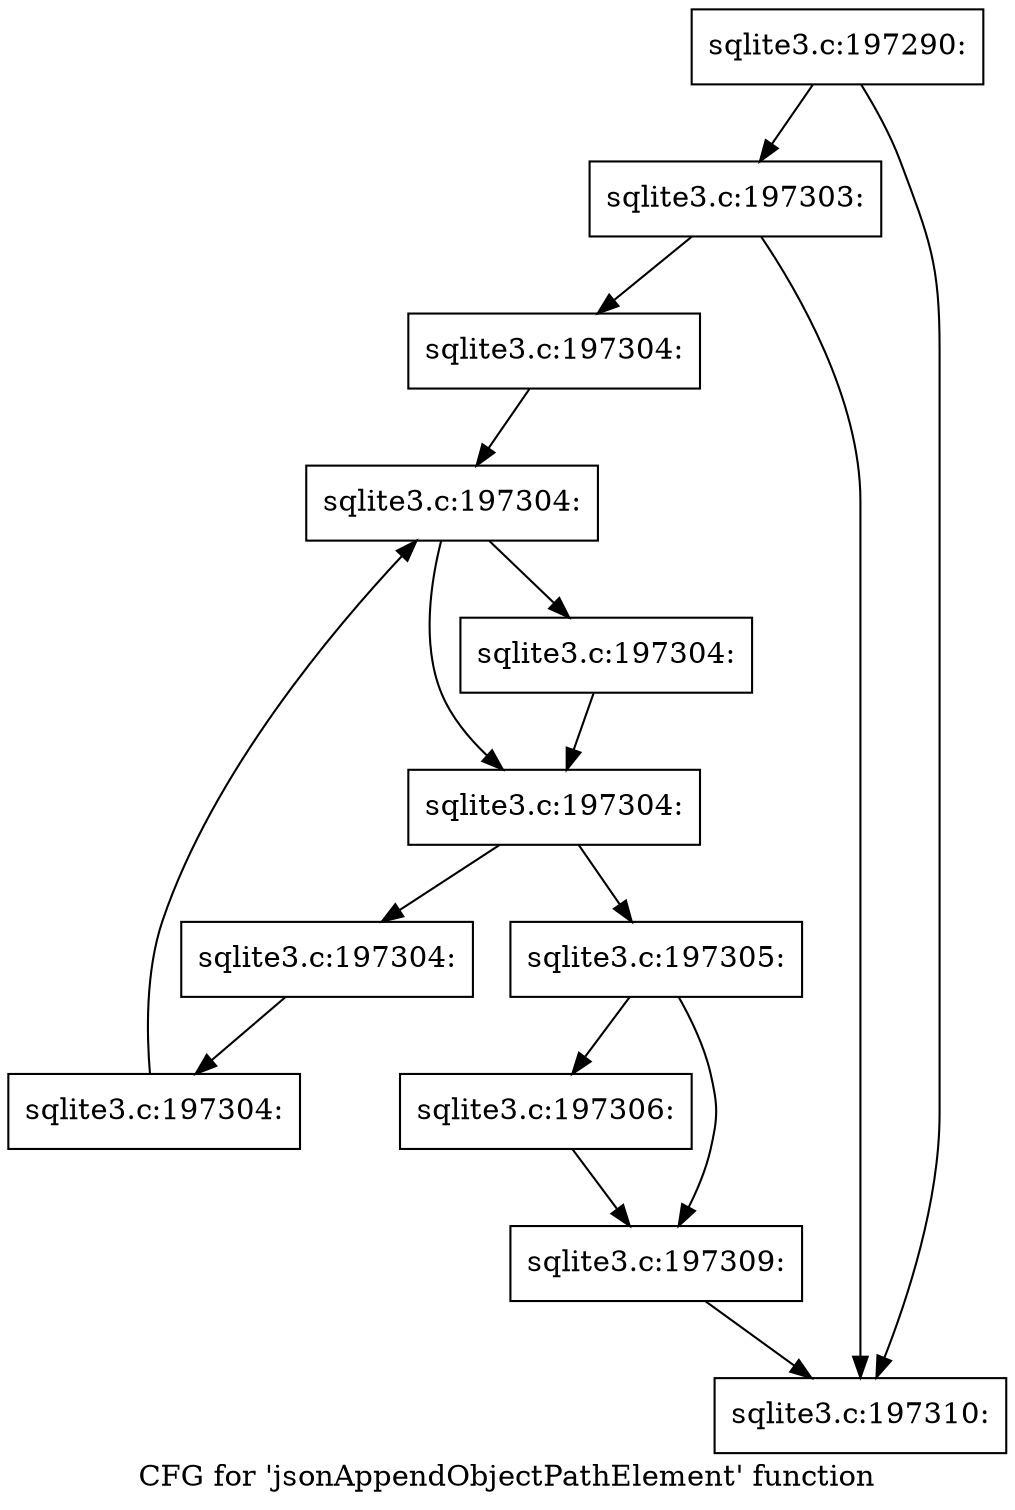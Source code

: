 digraph "CFG for 'jsonAppendObjectPathElement' function" {
	label="CFG for 'jsonAppendObjectPathElement' function";

	Node0x55c0fb7ec130 [shape=record,label="{sqlite3.c:197290:}"];
	Node0x55c0fb7ec130 -> Node0x55c0fb7f0af0;
	Node0x55c0fb7ec130 -> Node0x55c0fb7f0aa0;
	Node0x55c0fb7f0af0 [shape=record,label="{sqlite3.c:197303:}"];
	Node0x55c0fb7f0af0 -> Node0x55c0fb7f0a50;
	Node0x55c0fb7f0af0 -> Node0x55c0fb7f0aa0;
	Node0x55c0fb7f0a50 [shape=record,label="{sqlite3.c:197304:}"];
	Node0x55c0fb7f0a50 -> Node0x55c0fb7f1590;
	Node0x55c0fb7f1590 [shape=record,label="{sqlite3.c:197304:}"];
	Node0x55c0fb7f1590 -> Node0x55c0fb7f1880;
	Node0x55c0fb7f1590 -> Node0x55c0fb7f1830;
	Node0x55c0fb7f1880 [shape=record,label="{sqlite3.c:197304:}"];
	Node0x55c0fb7f1880 -> Node0x55c0fb7f1830;
	Node0x55c0fb7f1830 [shape=record,label="{sqlite3.c:197304:}"];
	Node0x55c0fb7f1830 -> Node0x55c0fb7f17b0;
	Node0x55c0fb7f1830 -> Node0x55c0fb7f13e0;
	Node0x55c0fb7f17b0 [shape=record,label="{sqlite3.c:197304:}"];
	Node0x55c0fb7f17b0 -> Node0x55c0fb7f1720;
	Node0x55c0fb7f1720 [shape=record,label="{sqlite3.c:197304:}"];
	Node0x55c0fb7f1720 -> Node0x55c0fb7f1590;
	Node0x55c0fb7f13e0 [shape=record,label="{sqlite3.c:197305:}"];
	Node0x55c0fb7f13e0 -> Node0x55c0fb7f29e0;
	Node0x55c0fb7f13e0 -> Node0x55c0fb7f2a30;
	Node0x55c0fb7f29e0 [shape=record,label="{sqlite3.c:197306:}"];
	Node0x55c0fb7f29e0 -> Node0x55c0fb7f2a30;
	Node0x55c0fb7f2a30 [shape=record,label="{sqlite3.c:197309:}"];
	Node0x55c0fb7f2a30 -> Node0x55c0fb7f0aa0;
	Node0x55c0fb7f0aa0 [shape=record,label="{sqlite3.c:197310:}"];
}
